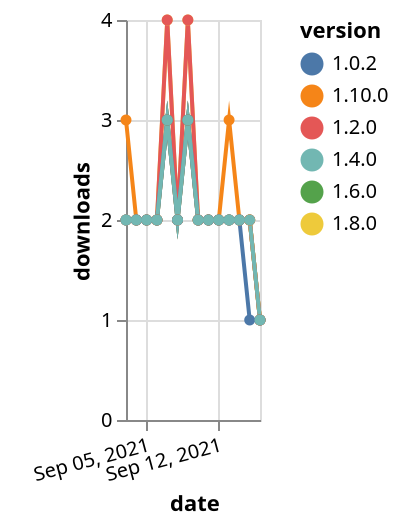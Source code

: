 {"$schema": "https://vega.github.io/schema/vega-lite/v5.json", "description": "A simple bar chart with embedded data.", "data": {"values": [{"date": "2021-09-03", "total": 992, "delta": 2, "version": "1.6.0"}, {"date": "2021-09-04", "total": 994, "delta": 2, "version": "1.6.0"}, {"date": "2021-09-05", "total": 996, "delta": 2, "version": "1.6.0"}, {"date": "2021-09-06", "total": 998, "delta": 2, "version": "1.6.0"}, {"date": "2021-09-07", "total": 1001, "delta": 3, "version": "1.6.0"}, {"date": "2021-09-08", "total": 1003, "delta": 2, "version": "1.6.0"}, {"date": "2021-09-09", "total": 1006, "delta": 3, "version": "1.6.0"}, {"date": "2021-09-10", "total": 1008, "delta": 2, "version": "1.6.0"}, {"date": "2021-09-11", "total": 1010, "delta": 2, "version": "1.6.0"}, {"date": "2021-09-12", "total": 1012, "delta": 2, "version": "1.6.0"}, {"date": "2021-09-13", "total": 1014, "delta": 2, "version": "1.6.0"}, {"date": "2021-09-14", "total": 1016, "delta": 2, "version": "1.6.0"}, {"date": "2021-09-15", "total": 1018, "delta": 2, "version": "1.6.0"}, {"date": "2021-09-16", "total": 1019, "delta": 1, "version": "1.6.0"}, {"date": "2021-09-03", "total": 687, "delta": 2, "version": "1.8.0"}, {"date": "2021-09-04", "total": 689, "delta": 2, "version": "1.8.0"}, {"date": "2021-09-05", "total": 691, "delta": 2, "version": "1.8.0"}, {"date": "2021-09-06", "total": 693, "delta": 2, "version": "1.8.0"}, {"date": "2021-09-07", "total": 697, "delta": 4, "version": "1.8.0"}, {"date": "2021-09-08", "total": 699, "delta": 2, "version": "1.8.0"}, {"date": "2021-09-09", "total": 703, "delta": 4, "version": "1.8.0"}, {"date": "2021-09-10", "total": 705, "delta": 2, "version": "1.8.0"}, {"date": "2021-09-11", "total": 707, "delta": 2, "version": "1.8.0"}, {"date": "2021-09-12", "total": 709, "delta": 2, "version": "1.8.0"}, {"date": "2021-09-13", "total": 711, "delta": 2, "version": "1.8.0"}, {"date": "2021-09-14", "total": 713, "delta": 2, "version": "1.8.0"}, {"date": "2021-09-15", "total": 715, "delta": 2, "version": "1.8.0"}, {"date": "2021-09-16", "total": 716, "delta": 1, "version": "1.8.0"}, {"date": "2021-09-03", "total": 215, "delta": 3, "version": "1.10.0"}, {"date": "2021-09-04", "total": 217, "delta": 2, "version": "1.10.0"}, {"date": "2021-09-05", "total": 219, "delta": 2, "version": "1.10.0"}, {"date": "2021-09-06", "total": 221, "delta": 2, "version": "1.10.0"}, {"date": "2021-09-07", "total": 224, "delta": 3, "version": "1.10.0"}, {"date": "2021-09-08", "total": 226, "delta": 2, "version": "1.10.0"}, {"date": "2021-09-09", "total": 229, "delta": 3, "version": "1.10.0"}, {"date": "2021-09-10", "total": 231, "delta": 2, "version": "1.10.0"}, {"date": "2021-09-11", "total": 233, "delta": 2, "version": "1.10.0"}, {"date": "2021-09-12", "total": 235, "delta": 2, "version": "1.10.0"}, {"date": "2021-09-13", "total": 238, "delta": 3, "version": "1.10.0"}, {"date": "2021-09-14", "total": 240, "delta": 2, "version": "1.10.0"}, {"date": "2021-09-15", "total": 242, "delta": 2, "version": "1.10.0"}, {"date": "2021-09-16", "total": 243, "delta": 1, "version": "1.10.0"}, {"date": "2021-09-03", "total": 1919, "delta": 2, "version": "1.2.0"}, {"date": "2021-09-04", "total": 1921, "delta": 2, "version": "1.2.0"}, {"date": "2021-09-05", "total": 1923, "delta": 2, "version": "1.2.0"}, {"date": "2021-09-06", "total": 1925, "delta": 2, "version": "1.2.0"}, {"date": "2021-09-07", "total": 1929, "delta": 4, "version": "1.2.0"}, {"date": "2021-09-08", "total": 1931, "delta": 2, "version": "1.2.0"}, {"date": "2021-09-09", "total": 1935, "delta": 4, "version": "1.2.0"}, {"date": "2021-09-10", "total": 1937, "delta": 2, "version": "1.2.0"}, {"date": "2021-09-11", "total": 1939, "delta": 2, "version": "1.2.0"}, {"date": "2021-09-12", "total": 1941, "delta": 2, "version": "1.2.0"}, {"date": "2021-09-13", "total": 1943, "delta": 2, "version": "1.2.0"}, {"date": "2021-09-14", "total": 1945, "delta": 2, "version": "1.2.0"}, {"date": "2021-09-15", "total": 1947, "delta": 2, "version": "1.2.0"}, {"date": "2021-09-16", "total": 1948, "delta": 1, "version": "1.2.0"}, {"date": "2021-09-03", "total": 2026, "delta": 2, "version": "1.0.2"}, {"date": "2021-09-04", "total": 2028, "delta": 2, "version": "1.0.2"}, {"date": "2021-09-05", "total": 2030, "delta": 2, "version": "1.0.2"}, {"date": "2021-09-06", "total": 2032, "delta": 2, "version": "1.0.2"}, {"date": "2021-09-07", "total": 2035, "delta": 3, "version": "1.0.2"}, {"date": "2021-09-08", "total": 2037, "delta": 2, "version": "1.0.2"}, {"date": "2021-09-09", "total": 2040, "delta": 3, "version": "1.0.2"}, {"date": "2021-09-10", "total": 2042, "delta": 2, "version": "1.0.2"}, {"date": "2021-09-11", "total": 2044, "delta": 2, "version": "1.0.2"}, {"date": "2021-09-12", "total": 2046, "delta": 2, "version": "1.0.2"}, {"date": "2021-09-13", "total": 2048, "delta": 2, "version": "1.0.2"}, {"date": "2021-09-14", "total": 2050, "delta": 2, "version": "1.0.2"}, {"date": "2021-09-15", "total": 2051, "delta": 1, "version": "1.0.2"}, {"date": "2021-09-16", "total": 2052, "delta": 1, "version": "1.0.2"}, {"date": "2021-09-03", "total": 1446, "delta": 2, "version": "1.4.0"}, {"date": "2021-09-04", "total": 1448, "delta": 2, "version": "1.4.0"}, {"date": "2021-09-05", "total": 1450, "delta": 2, "version": "1.4.0"}, {"date": "2021-09-06", "total": 1452, "delta": 2, "version": "1.4.0"}, {"date": "2021-09-07", "total": 1455, "delta": 3, "version": "1.4.0"}, {"date": "2021-09-08", "total": 1457, "delta": 2, "version": "1.4.0"}, {"date": "2021-09-09", "total": 1460, "delta": 3, "version": "1.4.0"}, {"date": "2021-09-10", "total": 1462, "delta": 2, "version": "1.4.0"}, {"date": "2021-09-11", "total": 1464, "delta": 2, "version": "1.4.0"}, {"date": "2021-09-12", "total": 1466, "delta": 2, "version": "1.4.0"}, {"date": "2021-09-13", "total": 1468, "delta": 2, "version": "1.4.0"}, {"date": "2021-09-14", "total": 1470, "delta": 2, "version": "1.4.0"}, {"date": "2021-09-15", "total": 1472, "delta": 2, "version": "1.4.0"}, {"date": "2021-09-16", "total": 1473, "delta": 1, "version": "1.4.0"}]}, "width": "container", "mark": {"type": "line", "point": {"filled": true}}, "encoding": {"x": {"field": "date", "type": "temporal", "timeUnit": "yearmonthdate", "title": "date", "axis": {"labelAngle": -15}}, "y": {"field": "delta", "type": "quantitative", "title": "downloads"}, "color": {"field": "version", "type": "nominal"}, "tooltip": {"field": "delta"}}}